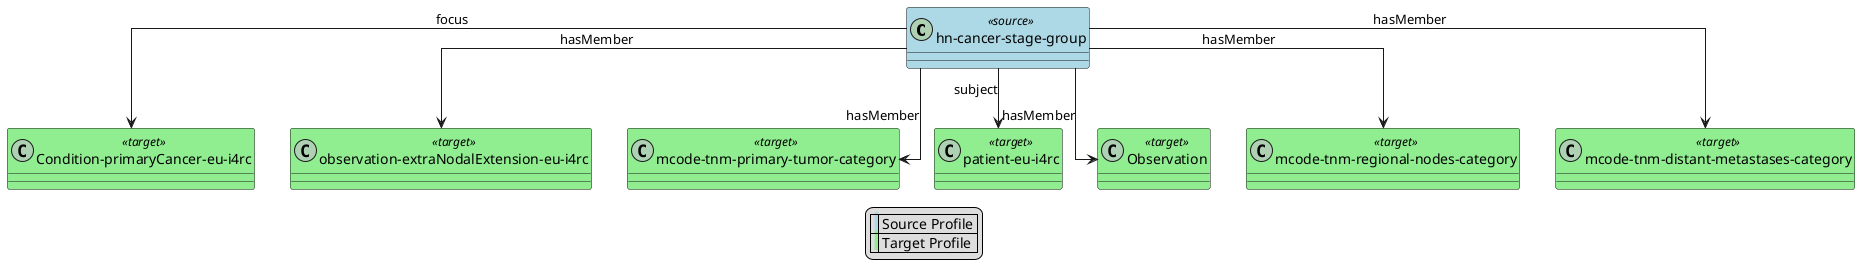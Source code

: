
@startuml
!define RECTANGLE class
skinparam linetype ortho

skinparam class {
    BackgroundColor<<source>> LightBlue
    BackgroundColor<<target>> LightGreen
}
RECTANGLE hncancerstagegroup as "hn-cancer-stage-group" <<source>> [[StructureDefinition-hn-cancer-stage-group.html]]
RECTANGLE ConditionprimaryCancereui4rc as "Condition-primaryCancer-eu-i4rc" <<target>> [[StructureDefinition-Condition-primaryCancer-eu-i4rc.html]]
RECTANGLE observationextraNodalExtensioneui4rc as "observation-extraNodalExtension-eu-i4rc" <<target>> [[StructureDefinition-observation-extraNodalExtension-eu-i4rc.html]]
RECTANGLE mcodetnmprimarytumorcategory as "mcode-tnm-primary-tumor-category" <<target>> [[StructureDefinition-mcode-tnm-primary-tumor-category.html]]
RECTANGLE patienteui4rc as "patient-eu-i4rc" <<target>> [[StructureDefinition-patient-eu-i4rc.html]]
RECTANGLE Observation as "Observation" <<target>> [[StructureDefinition-Observation.html]]
RECTANGLE mcodetnmregionalnodescategory as "mcode-tnm-regional-nodes-category" <<target>> [[StructureDefinition-mcode-tnm-regional-nodes-category.html]]
RECTANGLE mcodetnmdistantmetastasescategory as "mcode-tnm-distant-metastases-category" <<target>> [[StructureDefinition-mcode-tnm-distant-metastases-category.html]]
hncancerstagegroup --> patienteui4rc : "subject"
hncancerstagegroup --> ConditionprimaryCancereui4rc : "focus"
hncancerstagegroup --> Observation : "hasMember"
hncancerstagegroup --> mcodetnmprimarytumorcategory : "hasMember"
hncancerstagegroup --> mcodetnmregionalnodescategory : "hasMember"
hncancerstagegroup --> mcodetnmdistantmetastasescategory : "hasMember"
hncancerstagegroup --> observationextraNodalExtensioneui4rc : "hasMember"

legend
  | <back:LightBlue> | Source Profile |
  | <back:LightGreen> | Target Profile |
endlegend

@enduml
